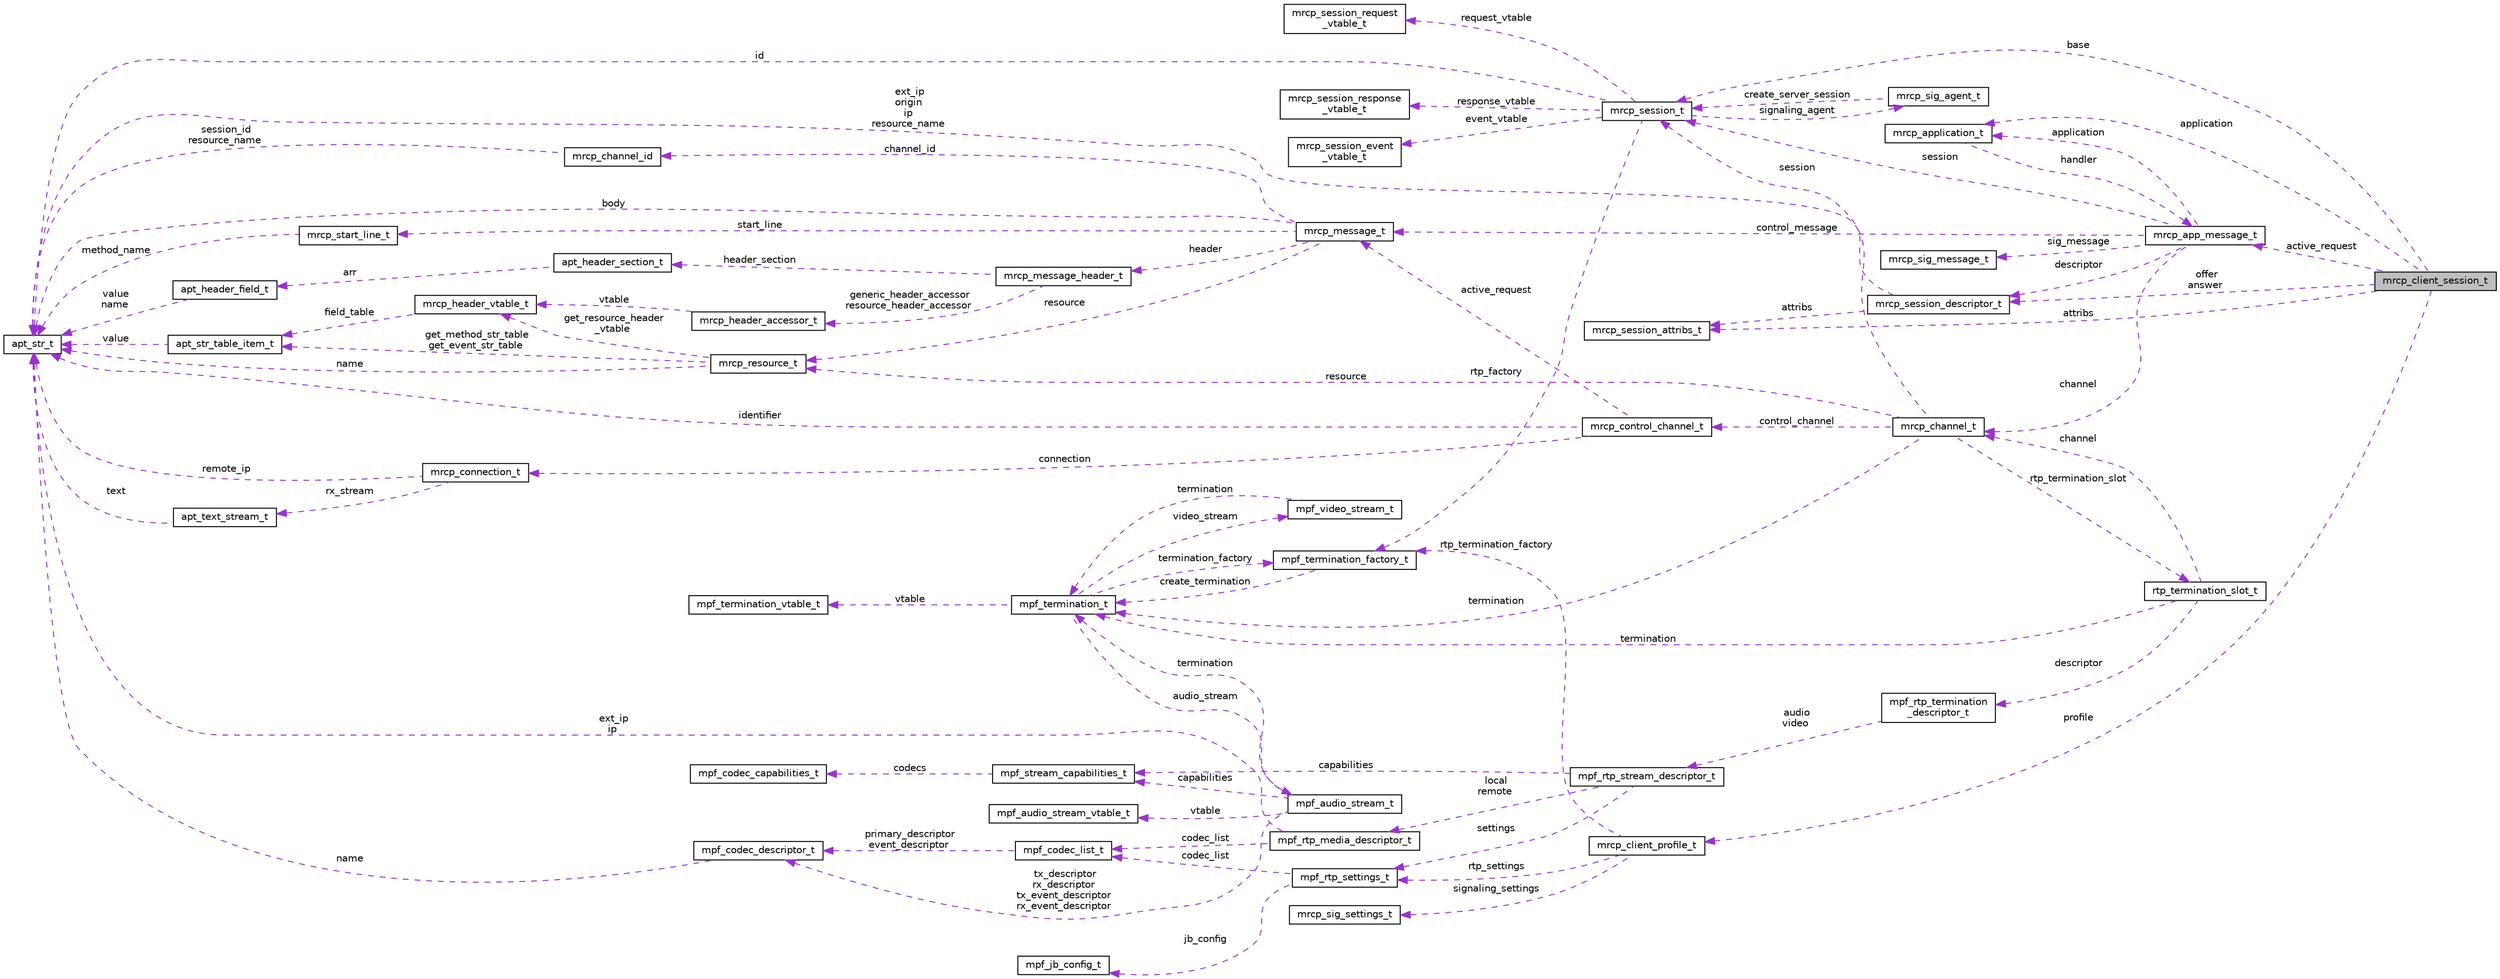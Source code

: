 digraph "mrcp_client_session_t"
{
  edge [fontname="Helvetica",fontsize="10",labelfontname="Helvetica",labelfontsize="10"];
  node [fontname="Helvetica",fontsize="10",shape=record];
  rankdir="LR";
  Node1 [label="mrcp_client_session_t",height=0.2,width=0.4,color="black", fillcolor="grey75", style="filled", fontcolor="black"];
  Node2 -> Node1 [dir="back",color="darkorchid3",fontsize="10",style="dashed",label=" application" ,fontname="Helvetica"];
  Node2 [label="mrcp_application_t",height=0.2,width=0.4,color="black", fillcolor="white", style="filled",URL="$structmrcp__application__t.html"];
  Node3 -> Node2 [dir="back",color="darkorchid3",fontsize="10",style="dashed",label=" handler" ,fontname="Helvetica"];
  Node3 [label="mrcp_app_message_t",height=0.2,width=0.4,color="black", fillcolor="white", style="filled",URL="$structmrcp__app__message__t.html"];
  Node2 -> Node3 [dir="back",color="darkorchid3",fontsize="10",style="dashed",label=" application" ,fontname="Helvetica"];
  Node4 -> Node3 [dir="back",color="darkorchid3",fontsize="10",style="dashed",label=" session" ,fontname="Helvetica"];
  Node4 [label="mrcp_session_t",height=0.2,width=0.4,color="black", fillcolor="white", style="filled",URL="$structmrcp__session__t.html"];
  Node5 -> Node4 [dir="back",color="darkorchid3",fontsize="10",style="dashed",label=" event_vtable" ,fontname="Helvetica"];
  Node5 [label="mrcp_session_event\l_vtable_t",height=0.2,width=0.4,color="black", fillcolor="white", style="filled",URL="$structmrcp__session__event__vtable__t.html"];
  Node6 -> Node4 [dir="back",color="darkorchid3",fontsize="10",style="dashed",label=" rtp_factory" ,fontname="Helvetica"];
  Node6 [label="mpf_termination_factory_t",height=0.2,width=0.4,color="black", fillcolor="white", style="filled",URL="$structmpf__termination__factory__t.html"];
  Node7 -> Node6 [dir="back",color="darkorchid3",fontsize="10",style="dashed",label=" create_termination" ,fontname="Helvetica"];
  Node7 [label="mpf_termination_t",height=0.2,width=0.4,color="black", fillcolor="white", style="filled",URL="$structmpf__termination__t.html"];
  Node8 -> Node7 [dir="back",color="darkorchid3",fontsize="10",style="dashed",label=" vtable" ,fontname="Helvetica"];
  Node8 [label="mpf_termination_vtable_t",height=0.2,width=0.4,color="black", fillcolor="white", style="filled",URL="$structmpf__termination__vtable__t.html"];
  Node6 -> Node7 [dir="back",color="darkorchid3",fontsize="10",style="dashed",label=" termination_factory" ,fontname="Helvetica"];
  Node9 -> Node7 [dir="back",color="darkorchid3",fontsize="10",style="dashed",label=" audio_stream" ,fontname="Helvetica"];
  Node9 [label="mpf_audio_stream_t",height=0.2,width=0.4,color="black", fillcolor="white", style="filled",URL="$structmpf__audio__stream__t.html"];
  Node10 -> Node9 [dir="back",color="darkorchid3",fontsize="10",style="dashed",label=" vtable" ,fontname="Helvetica"];
  Node10 [label="mpf_audio_stream_vtable_t",height=0.2,width=0.4,color="black", fillcolor="white", style="filled",URL="$structmpf__audio__stream__vtable__t.html"];
  Node11 -> Node9 [dir="back",color="darkorchid3",fontsize="10",style="dashed",label=" capabilities" ,fontname="Helvetica"];
  Node11 [label="mpf_stream_capabilities_t",height=0.2,width=0.4,color="black", fillcolor="white", style="filled",URL="$structmpf__stream__capabilities__t.html"];
  Node12 -> Node11 [dir="back",color="darkorchid3",fontsize="10",style="dashed",label=" codecs" ,fontname="Helvetica"];
  Node12 [label="mpf_codec_capabilities_t",height=0.2,width=0.4,color="black", fillcolor="white", style="filled",URL="$structmpf__codec__capabilities__t.html"];
  Node13 -> Node9 [dir="back",color="darkorchid3",fontsize="10",style="dashed",label=" tx_descriptor\nrx_descriptor\ntx_event_descriptor\nrx_event_descriptor" ,fontname="Helvetica"];
  Node13 [label="mpf_codec_descriptor_t",height=0.2,width=0.4,color="black", fillcolor="white", style="filled",URL="$structmpf__codec__descriptor__t.html"];
  Node14 -> Node13 [dir="back",color="darkorchid3",fontsize="10",style="dashed",label=" name" ,fontname="Helvetica"];
  Node14 [label="apt_str_t",height=0.2,width=0.4,color="black", fillcolor="white", style="filled",URL="$structapt__str__t.html"];
  Node7 -> Node9 [dir="back",color="darkorchid3",fontsize="10",style="dashed",label=" termination" ,fontname="Helvetica"];
  Node15 -> Node7 [dir="back",color="darkorchid3",fontsize="10",style="dashed",label=" video_stream" ,fontname="Helvetica"];
  Node15 [label="mpf_video_stream_t",height=0.2,width=0.4,color="black", fillcolor="white", style="filled",URL="$structmpf__video__stream__t.html"];
  Node7 -> Node15 [dir="back",color="darkorchid3",fontsize="10",style="dashed",label=" termination" ,fontname="Helvetica"];
  Node14 -> Node4 [dir="back",color="darkorchid3",fontsize="10",style="dashed",label=" id" ,fontname="Helvetica"];
  Node16 -> Node4 [dir="back",color="darkorchid3",fontsize="10",style="dashed",label=" request_vtable" ,fontname="Helvetica"];
  Node16 [label="mrcp_session_request\l_vtable_t",height=0.2,width=0.4,color="black", fillcolor="white", style="filled",URL="$structmrcp__session__request__vtable__t.html"];
  Node17 -> Node4 [dir="back",color="darkorchid3",fontsize="10",style="dashed",label=" signaling_agent" ,fontname="Helvetica"];
  Node17 [label="mrcp_sig_agent_t",height=0.2,width=0.4,color="black", fillcolor="white", style="filled",URL="$structmrcp__sig__agent__t.html"];
  Node4 -> Node17 [dir="back",color="darkorchid3",fontsize="10",style="dashed",label=" create_server_session" ,fontname="Helvetica"];
  Node18 -> Node4 [dir="back",color="darkorchid3",fontsize="10",style="dashed",label=" response_vtable" ,fontname="Helvetica"];
  Node18 [label="mrcp_session_response\l_vtable_t",height=0.2,width=0.4,color="black", fillcolor="white", style="filled",URL="$structmrcp__session__response__vtable__t.html"];
  Node19 -> Node3 [dir="back",color="darkorchid3",fontsize="10",style="dashed",label=" control_message" ,fontname="Helvetica"];
  Node19 [label="mrcp_message_t",height=0.2,width=0.4,color="black", fillcolor="white", style="filled",URL="$structmrcp__message__t.html"];
  Node20 -> Node19 [dir="back",color="darkorchid3",fontsize="10",style="dashed",label=" start_line" ,fontname="Helvetica"];
  Node20 [label="mrcp_start_line_t",height=0.2,width=0.4,color="black", fillcolor="white", style="filled",URL="$structmrcp__start__line__t.html"];
  Node14 -> Node20 [dir="back",color="darkorchid3",fontsize="10",style="dashed",label=" method_name" ,fontname="Helvetica"];
  Node14 -> Node19 [dir="back",color="darkorchid3",fontsize="10",style="dashed",label=" body" ,fontname="Helvetica"];
  Node21 -> Node19 [dir="back",color="darkorchid3",fontsize="10",style="dashed",label=" header" ,fontname="Helvetica"];
  Node21 [label="mrcp_message_header_t",height=0.2,width=0.4,color="black", fillcolor="white", style="filled",URL="$structmrcp__message__header__t.html"];
  Node22 -> Node21 [dir="back",color="darkorchid3",fontsize="10",style="dashed",label=" header_section" ,fontname="Helvetica"];
  Node22 [label="apt_header_section_t",height=0.2,width=0.4,color="black", fillcolor="white", style="filled",URL="$structapt__header__section__t.html"];
  Node23 -> Node22 [dir="back",color="darkorchid3",fontsize="10",style="dashed",label=" arr" ,fontname="Helvetica"];
  Node23 [label="apt_header_field_t",height=0.2,width=0.4,color="black", fillcolor="white", style="filled",URL="$structapt__header__field__t.html"];
  Node14 -> Node23 [dir="back",color="darkorchid3",fontsize="10",style="dashed",label=" value\nname" ,fontname="Helvetica"];
  Node24 -> Node21 [dir="back",color="darkorchid3",fontsize="10",style="dashed",label=" generic_header_accessor\nresource_header_accessor" ,fontname="Helvetica"];
  Node24 [label="mrcp_header_accessor_t",height=0.2,width=0.4,color="black", fillcolor="white", style="filled",URL="$structmrcp__header__accessor__t.html"];
  Node25 -> Node24 [dir="back",color="darkorchid3",fontsize="10",style="dashed",label=" vtable" ,fontname="Helvetica"];
  Node25 [label="mrcp_header_vtable_t",height=0.2,width=0.4,color="black", fillcolor="white", style="filled",URL="$structmrcp__header__vtable__t.html"];
  Node26 -> Node25 [dir="back",color="darkorchid3",fontsize="10",style="dashed",label=" field_table" ,fontname="Helvetica"];
  Node26 [label="apt_str_table_item_t",height=0.2,width=0.4,color="black", fillcolor="white", style="filled",URL="$structapt__str__table__item__t.html"];
  Node14 -> Node26 [dir="back",color="darkorchid3",fontsize="10",style="dashed",label=" value" ,fontname="Helvetica"];
  Node27 -> Node19 [dir="back",color="darkorchid3",fontsize="10",style="dashed",label=" resource" ,fontname="Helvetica"];
  Node27 [label="mrcp_resource_t",height=0.2,width=0.4,color="black", fillcolor="white", style="filled",URL="$structmrcp__resource__t.html"];
  Node14 -> Node27 [dir="back",color="darkorchid3",fontsize="10",style="dashed",label=" name" ,fontname="Helvetica"];
  Node25 -> Node27 [dir="back",color="darkorchid3",fontsize="10",style="dashed",label=" get_resource_header\l_vtable" ,fontname="Helvetica"];
  Node26 -> Node27 [dir="back",color="darkorchid3",fontsize="10",style="dashed",label=" get_method_str_table\nget_event_str_table" ,fontname="Helvetica"];
  Node28 -> Node19 [dir="back",color="darkorchid3",fontsize="10",style="dashed",label=" channel_id" ,fontname="Helvetica"];
  Node28 [label="mrcp_channel_id",height=0.2,width=0.4,color="black", fillcolor="white", style="filled",URL="$structmrcp__channel__id.html"];
  Node14 -> Node28 [dir="back",color="darkorchid3",fontsize="10",style="dashed",label=" session_id\nresource_name" ,fontname="Helvetica"];
  Node29 -> Node3 [dir="back",color="darkorchid3",fontsize="10",style="dashed",label=" descriptor" ,fontname="Helvetica"];
  Node29 [label="mrcp_session_descriptor_t",height=0.2,width=0.4,color="black", fillcolor="white", style="filled",URL="$structmrcp__session__descriptor__t.html"];
  Node14 -> Node29 [dir="back",color="darkorchid3",fontsize="10",style="dashed",label=" ext_ip\norigin\nip\nresource_name" ,fontname="Helvetica"];
  Node30 -> Node29 [dir="back",color="darkorchid3",fontsize="10",style="dashed",label=" attribs" ,fontname="Helvetica"];
  Node30 [label="mrcp_session_attribs_t",height=0.2,width=0.4,color="black", fillcolor="white", style="filled",URL="$structmrcp__session__attribs__t.html"];
  Node31 -> Node3 [dir="back",color="darkorchid3",fontsize="10",style="dashed",label=" channel" ,fontname="Helvetica"];
  Node31 [label="mrcp_channel_t",height=0.2,width=0.4,color="black", fillcolor="white", style="filled",URL="$structmrcp__channel__t.html"];
  Node32 -> Node31 [dir="back",color="darkorchid3",fontsize="10",style="dashed",label=" control_channel" ,fontname="Helvetica"];
  Node32 [label="mrcp_control_channel_t",height=0.2,width=0.4,color="black", fillcolor="white", style="filled",URL="$structmrcp__control__channel__t.html"];
  Node14 -> Node32 [dir="back",color="darkorchid3",fontsize="10",style="dashed",label=" identifier" ,fontname="Helvetica"];
  Node33 -> Node32 [dir="back",color="darkorchid3",fontsize="10",style="dashed",label=" connection" ,fontname="Helvetica"];
  Node33 [label="mrcp_connection_t",height=0.2,width=0.4,color="black", fillcolor="white", style="filled",URL="$structmrcp__connection__t.html"];
  Node14 -> Node33 [dir="back",color="darkorchid3",fontsize="10",style="dashed",label=" remote_ip" ,fontname="Helvetica"];
  Node34 -> Node33 [dir="back",color="darkorchid3",fontsize="10",style="dashed",label=" rx_stream" ,fontname="Helvetica"];
  Node34 [label="apt_text_stream_t",height=0.2,width=0.4,color="black", fillcolor="white", style="filled",URL="$structapt__text__stream__t.html"];
  Node14 -> Node34 [dir="back",color="darkorchid3",fontsize="10",style="dashed",label=" text" ,fontname="Helvetica"];
  Node19 -> Node32 [dir="back",color="darkorchid3",fontsize="10",style="dashed",label=" active_request" ,fontname="Helvetica"];
  Node35 -> Node31 [dir="back",color="darkorchid3",fontsize="10",style="dashed",label=" rtp_termination_slot" ,fontname="Helvetica"];
  Node35 [label="rtp_termination_slot_t",height=0.2,width=0.4,color="black", fillcolor="white", style="filled",URL="$structrtp__termination__slot__t.html"];
  Node7 -> Node35 [dir="back",color="darkorchid3",fontsize="10",style="dashed",label=" termination" ,fontname="Helvetica"];
  Node31 -> Node35 [dir="back",color="darkorchid3",fontsize="10",style="dashed",label=" channel" ,fontname="Helvetica"];
  Node36 -> Node35 [dir="back",color="darkorchid3",fontsize="10",style="dashed",label=" descriptor" ,fontname="Helvetica"];
  Node36 [label="mpf_rtp_termination\l_descriptor_t",height=0.2,width=0.4,color="black", fillcolor="white", style="filled",URL="$structmpf__rtp__termination__descriptor__t.html"];
  Node37 -> Node36 [dir="back",color="darkorchid3",fontsize="10",style="dashed",label=" audio\nvideo" ,fontname="Helvetica"];
  Node37 [label="mpf_rtp_stream_descriptor_t",height=0.2,width=0.4,color="black", fillcolor="white", style="filled",URL="$structmpf__rtp__stream__descriptor__t.html"];
  Node38 -> Node37 [dir="back",color="darkorchid3",fontsize="10",style="dashed",label=" settings" ,fontname="Helvetica"];
  Node38 [label="mpf_rtp_settings_t",height=0.2,width=0.4,color="black", fillcolor="white", style="filled",URL="$structmpf__rtp__settings__t.html"];
  Node39 -> Node38 [dir="back",color="darkorchid3",fontsize="10",style="dashed",label=" jb_config" ,fontname="Helvetica"];
  Node39 [label="mpf_jb_config_t",height=0.2,width=0.4,color="black", fillcolor="white", style="filled",URL="$structmpf__jb__config__t.html"];
  Node40 -> Node38 [dir="back",color="darkorchid3",fontsize="10",style="dashed",label=" codec_list" ,fontname="Helvetica"];
  Node40 [label="mpf_codec_list_t",height=0.2,width=0.4,color="black", fillcolor="white", style="filled",URL="$structmpf__codec__list__t.html"];
  Node13 -> Node40 [dir="back",color="darkorchid3",fontsize="10",style="dashed",label=" primary_descriptor\nevent_descriptor" ,fontname="Helvetica"];
  Node11 -> Node37 [dir="back",color="darkorchid3",fontsize="10",style="dashed",label=" capabilities" ,fontname="Helvetica"];
  Node41 -> Node37 [dir="back",color="darkorchid3",fontsize="10",style="dashed",label=" local\nremote" ,fontname="Helvetica"];
  Node41 [label="mpf_rtp_media_descriptor_t",height=0.2,width=0.4,color="black", fillcolor="white", style="filled",URL="$structmpf__rtp__media__descriptor__t.html"];
  Node14 -> Node41 [dir="back",color="darkorchid3",fontsize="10",style="dashed",label=" ext_ip\nip" ,fontname="Helvetica"];
  Node40 -> Node41 [dir="back",color="darkorchid3",fontsize="10",style="dashed",label=" codec_list" ,fontname="Helvetica"];
  Node4 -> Node31 [dir="back",color="darkorchid3",fontsize="10",style="dashed",label=" session" ,fontname="Helvetica"];
  Node7 -> Node31 [dir="back",color="darkorchid3",fontsize="10",style="dashed",label=" termination" ,fontname="Helvetica"];
  Node27 -> Node31 [dir="back",color="darkorchid3",fontsize="10",style="dashed",label=" resource" ,fontname="Helvetica"];
  Node42 -> Node3 [dir="back",color="darkorchid3",fontsize="10",style="dashed",label=" sig_message" ,fontname="Helvetica"];
  Node42 [label="mrcp_sig_message_t",height=0.2,width=0.4,color="black", fillcolor="white", style="filled",URL="$structmrcp__sig__message__t.html"];
  Node43 -> Node1 [dir="back",color="darkorchid3",fontsize="10",style="dashed",label=" profile" ,fontname="Helvetica"];
  Node43 [label="mrcp_client_profile_t",height=0.2,width=0.4,color="black", fillcolor="white", style="filled",URL="$structmrcp__client__profile__t.html"];
  Node44 -> Node43 [dir="back",color="darkorchid3",fontsize="10",style="dashed",label=" signaling_settings" ,fontname="Helvetica"];
  Node44 [label="mrcp_sig_settings_t",height=0.2,width=0.4,color="black", fillcolor="white", style="filled",URL="$structmrcp__sig__settings__t.html"];
  Node6 -> Node43 [dir="back",color="darkorchid3",fontsize="10",style="dashed",label=" rtp_termination_factory" ,fontname="Helvetica"];
  Node38 -> Node43 [dir="back",color="darkorchid3",fontsize="10",style="dashed",label=" rtp_settings" ,fontname="Helvetica"];
  Node4 -> Node1 [dir="back",color="darkorchid3",fontsize="10",style="dashed",label=" base" ,fontname="Helvetica"];
  Node3 -> Node1 [dir="back",color="darkorchid3",fontsize="10",style="dashed",label=" active_request" ,fontname="Helvetica"];
  Node29 -> Node1 [dir="back",color="darkorchid3",fontsize="10",style="dashed",label=" offer\nanswer" ,fontname="Helvetica"];
  Node30 -> Node1 [dir="back",color="darkorchid3",fontsize="10",style="dashed",label=" attribs" ,fontname="Helvetica"];
}
